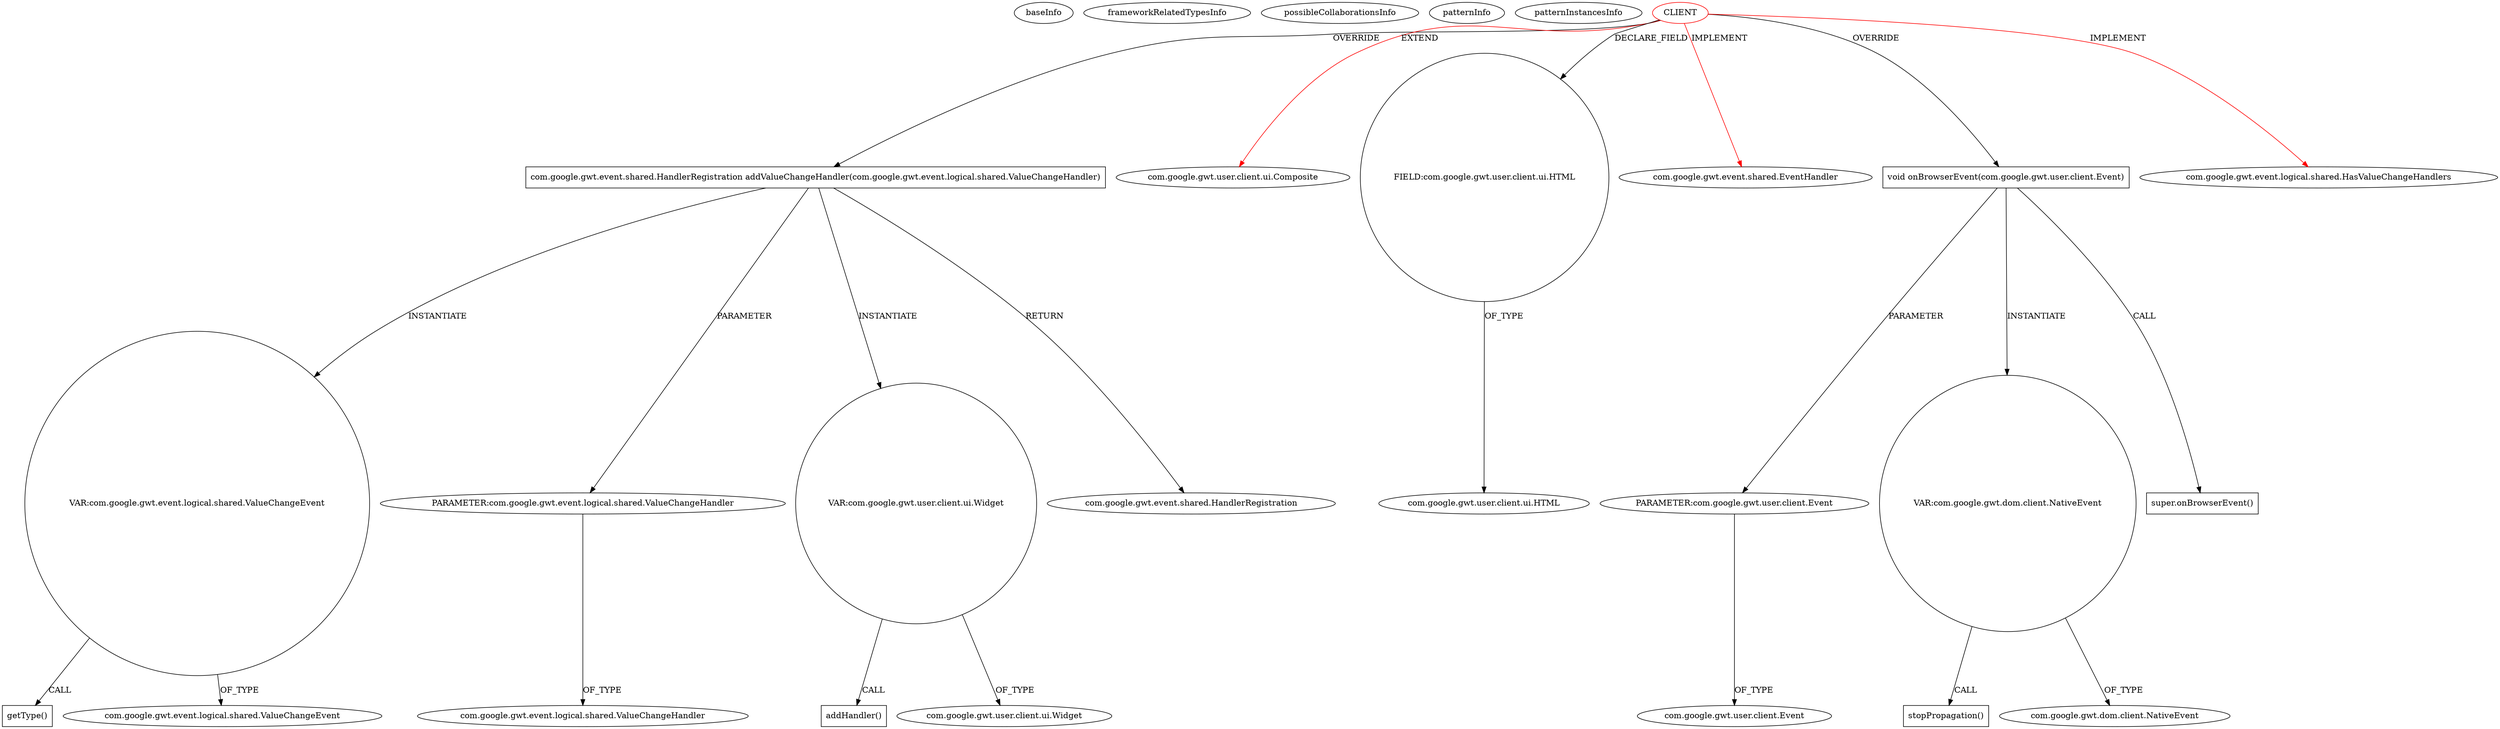 digraph {
baseInfo[graphId=1153,category="pattern",isAnonymous=false,possibleRelation=false]
frameworkRelatedTypesInfo[0="com.google.gwt.event.logical.shared.HasValueChangeHandlers",1="com.google.gwt.event.shared.EventHandler",2="com.google.gwt.user.client.ui.Composite"]
possibleCollaborationsInfo[]
patternInfo[frequency=2.0,patternRootClient=0]
patternInstancesInfo[0="nextinterfaces-next~/nextinterfaces-next/next-master/src/next/i/view/widgets/XSwitch.java~XSwitch~4220",1="nextinterfaces-next~/nextinterfaces-next/next-master/src/next/i/view/widgets/XSlider.java~XSlider~4215"]
13[label="com.google.gwt.event.shared.HandlerRegistration addValueChangeHandler(com.google.gwt.event.logical.shared.ValueChangeHandler)",vertexType="OVERRIDING_METHOD_DECLARATION",isFrameworkType=false,shape=box]
20[label="VAR:com.google.gwt.event.logical.shared.ValueChangeEvent",vertexType="VARIABLE_EXPRESION",isFrameworkType=false,shape=circle]
0[label="CLIENT",vertexType="ROOT_CLIENT_CLASS_DECLARATION",isFrameworkType=false,color=red]
15[label="PARAMETER:com.google.gwt.event.logical.shared.ValueChangeHandler",vertexType="PARAMETER_DECLARATION",isFrameworkType=false]
1[label="com.google.gwt.user.client.ui.Composite",vertexType="FRAMEWORK_CLASS_TYPE",isFrameworkType=false]
16[label="com.google.gwt.event.logical.shared.ValueChangeHandler",vertexType="FRAMEWORK_INTERFACE_TYPE",isFrameworkType=false]
21[label="getType()",vertexType="INSIDE_CALL",isFrameworkType=false,shape=box]
4[label="FIELD:com.google.gwt.user.client.ui.HTML",vertexType="FIELD_DECLARATION",isFrameworkType=false,shape=circle]
2[label="com.google.gwt.event.shared.EventHandler",vertexType="FRAMEWORK_INTERFACE_TYPE",isFrameworkType=false]
17[label="VAR:com.google.gwt.user.client.ui.Widget",vertexType="VARIABLE_EXPRESION",isFrameworkType=false,shape=circle]
5[label="com.google.gwt.user.client.ui.HTML",vertexType="FRAMEWORK_CLASS_TYPE",isFrameworkType=false]
6[label="void onBrowserEvent(com.google.gwt.user.client.Event)",vertexType="OVERRIDING_METHOD_DECLARATION",isFrameworkType=false,shape=box]
7[label="PARAMETER:com.google.gwt.user.client.Event",vertexType="PARAMETER_DECLARATION",isFrameworkType=false]
18[label="addHandler()",vertexType="INSIDE_CALL",isFrameworkType=false,shape=box]
8[label="com.google.gwt.user.client.Event",vertexType="FRAMEWORK_CLASS_TYPE",isFrameworkType=false]
3[label="com.google.gwt.event.logical.shared.HasValueChangeHandlers",vertexType="FRAMEWORK_INTERFACE_TYPE",isFrameworkType=false]
14[label="com.google.gwt.event.shared.HandlerRegistration",vertexType="FRAMEWORK_INTERFACE_TYPE",isFrameworkType=false]
22[label="com.google.gwt.event.logical.shared.ValueChangeEvent",vertexType="FRAMEWORK_CLASS_TYPE",isFrameworkType=false]
9[label="VAR:com.google.gwt.dom.client.NativeEvent",vertexType="VARIABLE_EXPRESION",isFrameworkType=false,shape=circle]
10[label="stopPropagation()",vertexType="INSIDE_CALL",isFrameworkType=false,shape=box]
11[label="com.google.gwt.dom.client.NativeEvent",vertexType="FRAMEWORK_CLASS_TYPE",isFrameworkType=false]
12[label="super.onBrowserEvent()",vertexType="SUPER_CALL",isFrameworkType=false,shape=box]
19[label="com.google.gwt.user.client.ui.Widget",vertexType="FRAMEWORK_CLASS_TYPE",isFrameworkType=false]
7->8[label="OF_TYPE"]
9->11[label="OF_TYPE"]
4->5[label="OF_TYPE"]
15->16[label="OF_TYPE"]
0->3[label="IMPLEMENT",color=red]
0->4[label="DECLARE_FIELD"]
13->14[label="RETURN"]
0->2[label="IMPLEMENT",color=red]
6->12[label="CALL"]
6->9[label="INSTANTIATE"]
6->7[label="PARAMETER"]
20->22[label="OF_TYPE"]
0->1[label="EXTEND",color=red]
20->21[label="CALL"]
13->17[label="INSTANTIATE"]
13->20[label="INSTANTIATE"]
0->6[label="OVERRIDE"]
9->10[label="CALL"]
13->15[label="PARAMETER"]
17->18[label="CALL"]
0->13[label="OVERRIDE"]
17->19[label="OF_TYPE"]
}

